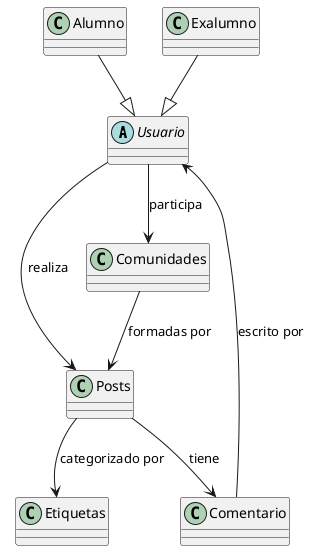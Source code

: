 @startuml
abstract class Usuario
class Alumno
class Exalumno

class Posts
class Comunidades
class Etiquetas
class Comentario

' Relaciones de herencia
Alumno --|> Usuario
Exalumno --|> Usuario

' Relaciones entre clases
Usuario --> Posts : realiza
Usuario --> Comunidades : participa
Comunidades --> Posts : formadas por
Posts --> Etiquetas : categorizado por
Posts --> Comentario : tiene
Comentario --> Usuario : escrito por
@enduml
